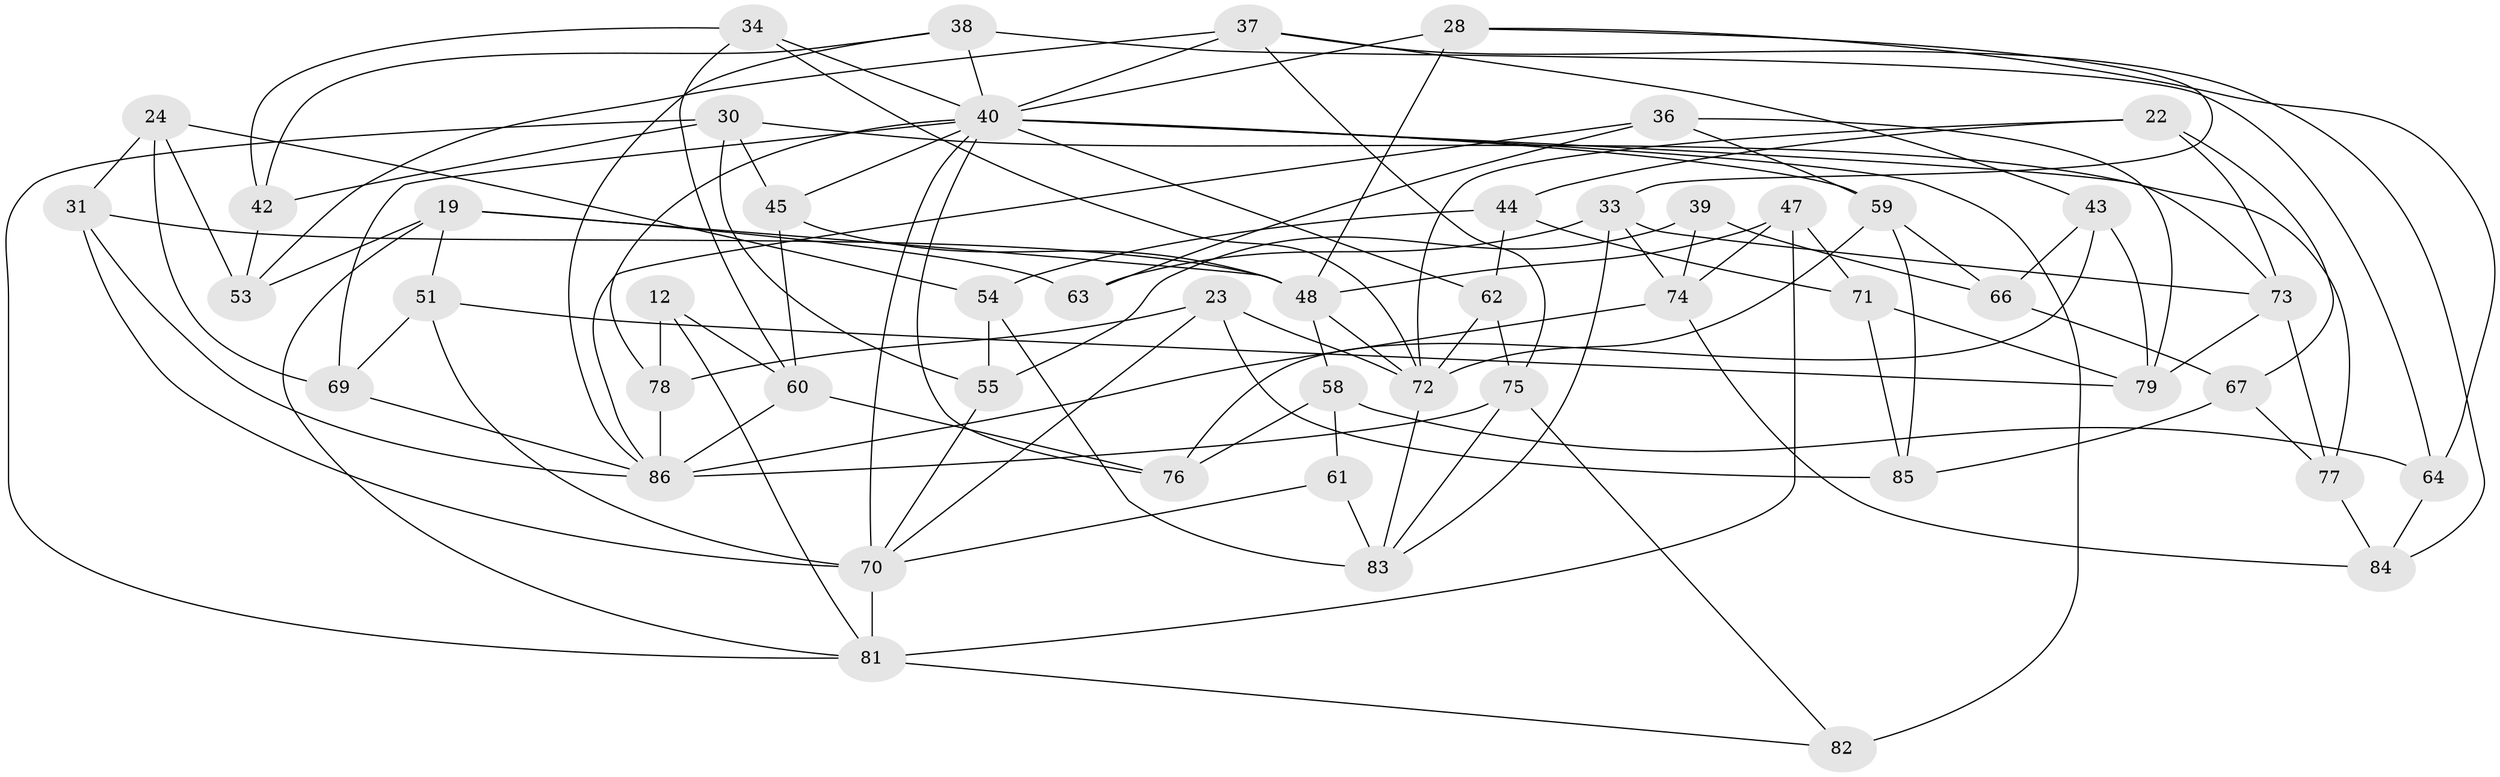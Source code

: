 // original degree distribution, {4: 1.0}
// Generated by graph-tools (version 1.1) at 2025/02/03/04/25 22:02:12]
// undirected, 51 vertices, 117 edges
graph export_dot {
graph [start="1"]
  node [color=gray90,style=filled];
  12;
  19 [super="+11"];
  22;
  23;
  24;
  28;
  30 [super="+25"];
  31;
  33 [super="+20"];
  34;
  36;
  37 [super="+26"];
  38;
  39;
  40 [super="+15+32+29"];
  42;
  43;
  44;
  45;
  47 [super="+2"];
  48 [super="+18"];
  51;
  53;
  54;
  55 [super="+5"];
  58;
  59 [super="+46"];
  60 [super="+56"];
  61;
  62;
  63;
  64;
  66;
  67;
  69;
  70 [super="+14+35+65"];
  71;
  72 [super="+10+49"];
  73 [super="+13"];
  74 [super="+57"];
  75 [super="+21+27"];
  76 [super="+41"];
  77;
  78;
  79 [super="+50"];
  81 [super="+7+80"];
  82;
  83 [super="+52"];
  84;
  85;
  86 [super="+68"];
  12 -- 81 [weight=2];
  12 -- 78;
  12 -- 60;
  19 -- 53;
  19 -- 63 [weight=2];
  19 -- 51;
  19 -- 48;
  19 -- 81;
  22 -- 67;
  22 -- 44;
  22 -- 72;
  22 -- 73;
  23 -- 72;
  23 -- 85;
  23 -- 78;
  23 -- 70;
  24 -- 31;
  24 -- 53;
  24 -- 69;
  24 -- 54;
  28 -- 64;
  28 -- 48;
  28 -- 40;
  28 -- 33;
  30 -- 55 [weight=2];
  30 -- 45;
  30 -- 42;
  30 -- 77;
  30 -- 81;
  31 -- 48;
  31 -- 70;
  31 -- 86;
  33 -- 63;
  33 -- 74 [weight=2];
  33 -- 83;
  33 -- 73;
  34 -- 42;
  34 -- 40;
  34 -- 60;
  34 -- 72;
  36 -- 63;
  36 -- 79;
  36 -- 59;
  36 -- 86;
  37 -- 84;
  37 -- 43;
  37 -- 40 [weight=2];
  37 -- 53;
  37 -- 75;
  38 -- 86;
  38 -- 64;
  38 -- 42;
  38 -- 40;
  39 -- 55 [weight=2];
  39 -- 66;
  39 -- 74;
  40 -- 76 [weight=2];
  40 -- 82;
  40 -- 70 [weight=3];
  40 -- 73;
  40 -- 62;
  40 -- 69;
  40 -- 45;
  40 -- 78;
  40 -- 59 [weight=2];
  42 -- 53;
  43 -- 76;
  43 -- 66;
  43 -- 79;
  44 -- 54;
  44 -- 62;
  44 -- 71;
  45 -- 48;
  45 -- 60;
  47 -- 81 [weight=3];
  47 -- 48;
  47 -- 71;
  47 -- 74;
  48 -- 72 [weight=2];
  48 -- 58;
  51 -- 69;
  51 -- 79;
  51 -- 70;
  54 -- 55;
  54 -- 83;
  55 -- 70;
  58 -- 64;
  58 -- 61;
  58 -- 76;
  59 -- 85;
  59 -- 72;
  59 -- 66;
  60 -- 76 [weight=2];
  60 -- 86;
  61 -- 83 [weight=2];
  61 -- 70;
  62 -- 75;
  62 -- 72;
  64 -- 84;
  66 -- 67;
  67 -- 77;
  67 -- 85;
  69 -- 86;
  70 -- 81 [weight=2];
  71 -- 79;
  71 -- 85;
  72 -- 83;
  73 -- 77;
  73 -- 79 [weight=2];
  74 -- 84;
  74 -- 86;
  75 -- 82 [weight=2];
  75 -- 86 [weight=3];
  75 -- 83;
  77 -- 84;
  78 -- 86;
  81 -- 82;
}
